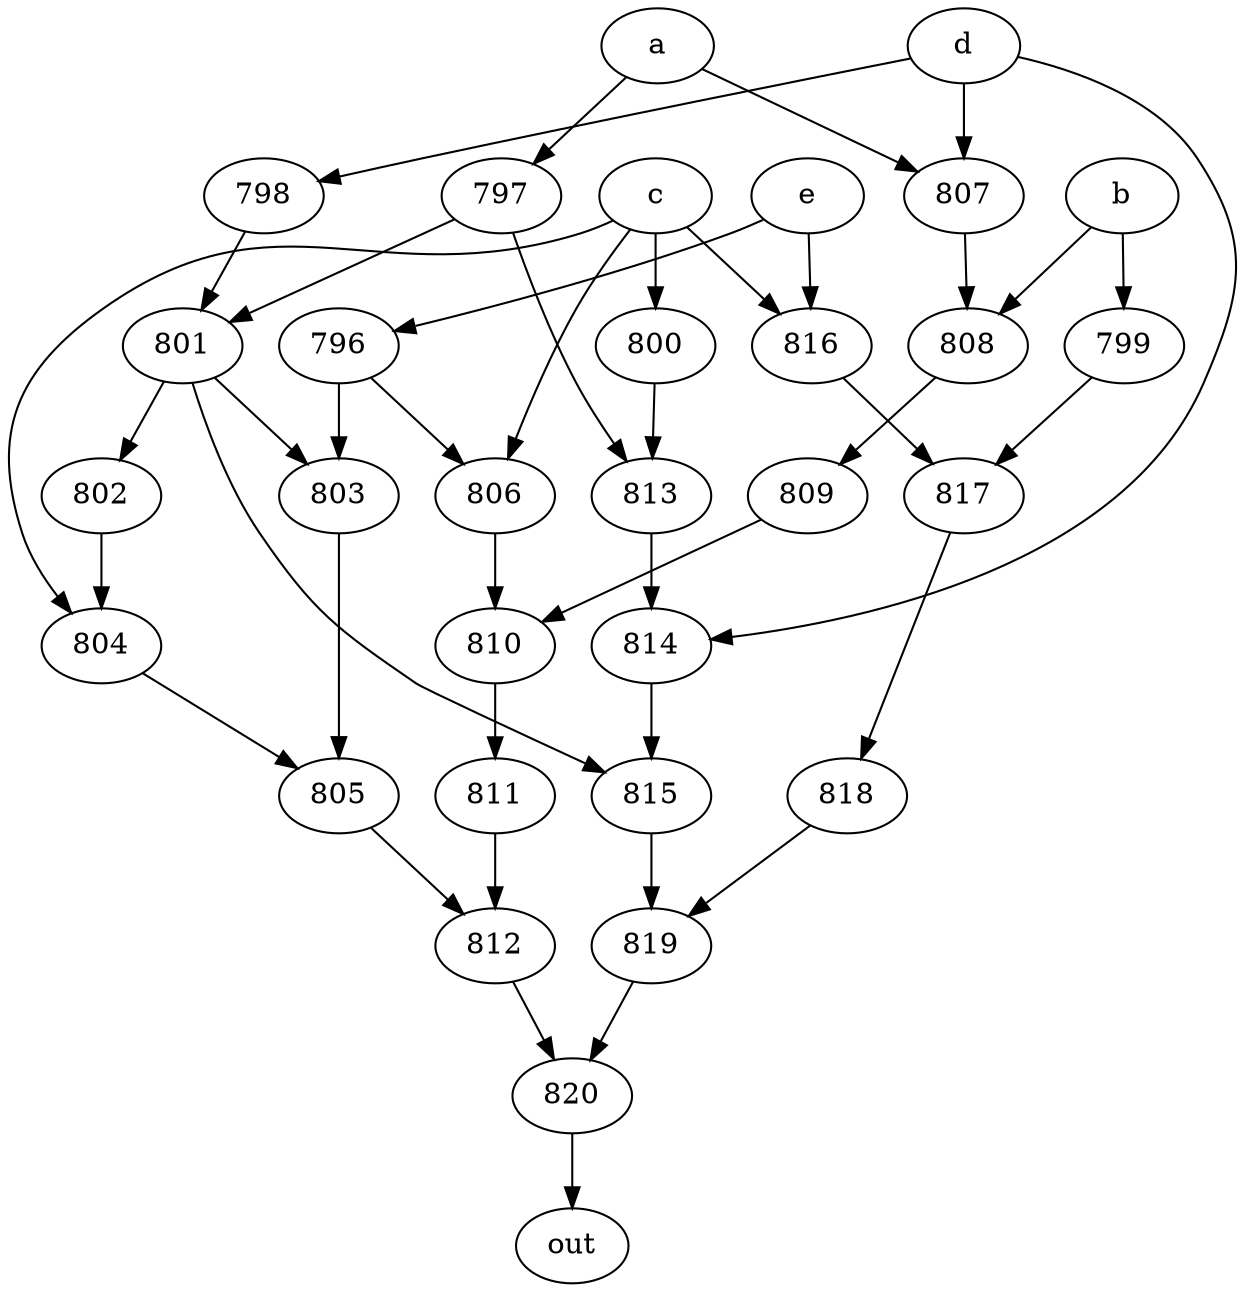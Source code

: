 strict digraph "" {
	820 -> out;
	a -> 797;
	a -> 807;
	797 -> 801;
	797 -> 813;
	807 -> 808;
	801 -> 815;
	801 -> 803;
	801 -> 802;
	813 -> 814;
	808 -> 809;
	b -> 808;
	b -> 799;
	799 -> 817;
	817 -> 818;
	809 -> 810;
	c -> 800;
	c -> 804;
	c -> 806;
	c -> 816;
	800 -> 813;
	804 -> 805;
	806 -> 810;
	816 -> 817;
	805 -> 812;
	810 -> 811;
	d -> 807;
	d -> 798;
	d -> 814;
	798 -> 801;
	814 -> 815;
	815 -> 819;
	e -> 816;
	e -> 796;
	796 -> 806;
	796 -> 803;
	803 -> 805;
	802 -> 804;
	818 -> 819;
	819 -> 820;
	812 -> 820;
	811 -> 812;
}
